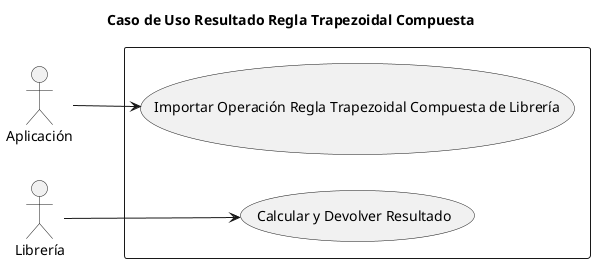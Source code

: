 @startuml

title Caso de Uso Resultado Regla Trapezoidal Compuesta

left to right direction

actor Aplicación as aplication
actor Librería as library

rectangle  {
    usecase "Importar Operación Regla Trapezoidal Compuesta de Librería" as importar
    usecase "Calcular y Devolver Resultado" as calcular

}

aplication --> importar: ""
library --> calcular: ""

@enduml